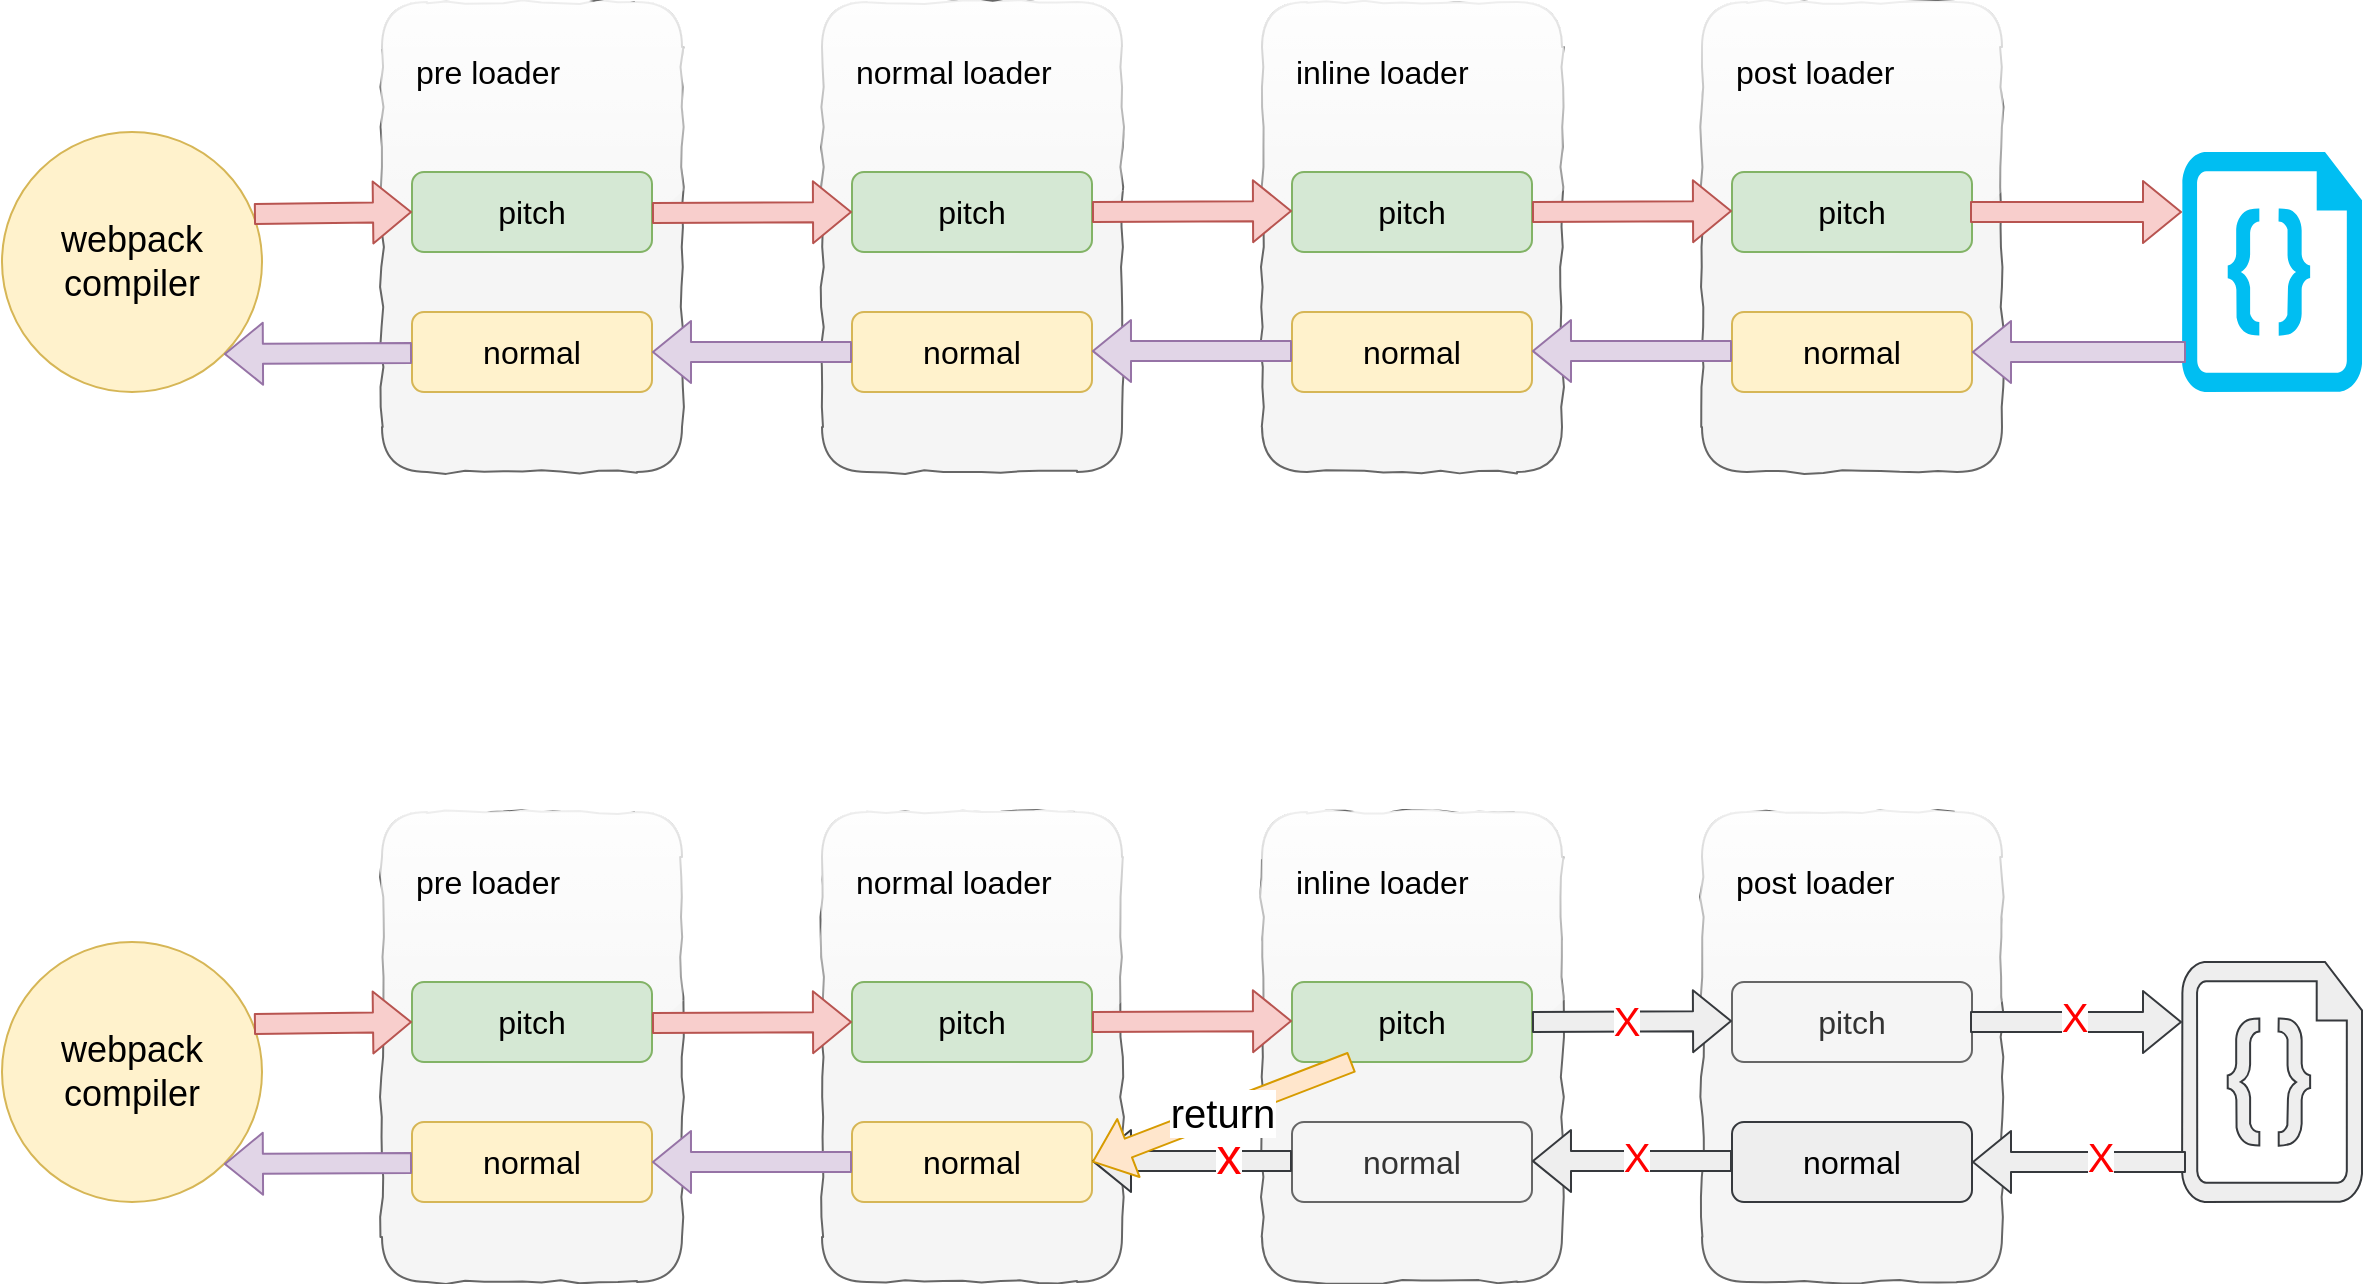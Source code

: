 <mxfile version="13.0.1" type="device" pages="3"><diagram id="fe79s4zyh0G_tIKhDXsV" name="Page-1"><mxGraphModel dx="946" dy="710" grid="1" gridSize="10" guides="1" tooltips="1" connect="1" arrows="1" fold="1" page="1" pageScale="1" pageWidth="827" pageHeight="1169" math="0" shadow="0"><root><mxCell id="0"/><mxCell id="1" parent="0"/><mxCell id="35Q-fjh_MTfy7xZmLfpV-1" value="&lt;font style=&quot;font-size: 18px&quot;&gt;webpack&lt;br&gt;compiler&lt;/font&gt;" style="ellipse;whiteSpace=wrap;html=1;aspect=fixed;fillColor=#fff2cc;strokeColor=#d6b656;" parent="1" vertex="1"><mxGeometry x="40" y="230" width="130" height="130" as="geometry"/></mxCell><mxCell id="35Q-fjh_MTfy7xZmLfpV-3" value="" style="rounded=1;whiteSpace=wrap;html=1;fillColor=#f5f5f5;strokeColor=#666666;fontColor=#333333;shadow=0;glass=1;comic=1;" parent="1" vertex="1"><mxGeometry x="230" y="165" width="150" height="235" as="geometry"/></mxCell><mxCell id="35Q-fjh_MTfy7xZmLfpV-4" value="&lt;font style=&quot;font-size: 16px&quot;&gt;normal&lt;/font&gt;" style="rounded=1;whiteSpace=wrap;html=1;fillColor=#fff2cc;strokeColor=#d6b656;" parent="1" vertex="1"><mxGeometry x="245" y="320" width="120" height="40" as="geometry"/></mxCell><mxCell id="35Q-fjh_MTfy7xZmLfpV-5" value="&lt;font style=&quot;font-size: 16px&quot;&gt;pre loader&lt;/font&gt;" style="text;html=1;strokeColor=none;fillColor=none;align=left;verticalAlign=middle;whiteSpace=wrap;rounded=0;" parent="1" vertex="1"><mxGeometry x="245" y="190" width="105" height="20" as="geometry"/></mxCell><mxCell id="35Q-fjh_MTfy7xZmLfpV-6" value="&lt;span style=&quot;font-size: 16px ; white-space: normal&quot;&gt;pitch&lt;/span&gt;" style="rounded=1;whiteSpace=wrap;html=1;fillColor=#d5e8d4;strokeColor=#82b366;" parent="1" vertex="1"><mxGeometry x="245" y="250" width="120" height="40" as="geometry"/></mxCell><mxCell id="35Q-fjh_MTfy7xZmLfpV-8" value="" style="rounded=1;whiteSpace=wrap;html=1;fillColor=#f5f5f5;strokeColor=#666666;fontColor=#333333;shadow=0;glass=1;comic=1;" parent="1" vertex="1"><mxGeometry x="450" y="165" width="150" height="235" as="geometry"/></mxCell><mxCell id="35Q-fjh_MTfy7xZmLfpV-9" value="&lt;span style=&quot;font-size: 16px ; white-space: normal&quot;&gt;normal&lt;/span&gt;" style="rounded=1;whiteSpace=wrap;html=1;fillColor=#fff2cc;strokeColor=#d6b656;" parent="1" vertex="1"><mxGeometry x="465" y="320" width="120" height="40" as="geometry"/></mxCell><mxCell id="35Q-fjh_MTfy7xZmLfpV-10" value="&lt;font style=&quot;font-size: 16px&quot;&gt;normal loader&lt;/font&gt;" style="text;html=1;strokeColor=none;fillColor=none;align=left;verticalAlign=middle;whiteSpace=wrap;rounded=0;" parent="1" vertex="1"><mxGeometry x="465" y="190" width="125" height="20" as="geometry"/></mxCell><mxCell id="35Q-fjh_MTfy7xZmLfpV-11" value="&lt;span style=&quot;font-size: 16px&quot;&gt;pitch&lt;/span&gt;" style="rounded=1;whiteSpace=wrap;html=1;fillColor=#d5e8d4;strokeColor=#82b366;" parent="1" vertex="1"><mxGeometry x="465" y="250" width="120" height="40" as="geometry"/></mxCell><mxCell id="35Q-fjh_MTfy7xZmLfpV-12" value="" style="verticalLabelPosition=bottom;html=1;verticalAlign=top;align=center;strokeColor=none;fillColor=#00BEF2;shape=mxgraph.azure.code_file;pointerEvents=1;" parent="1" vertex="1"><mxGeometry x="1130" y="240" width="90" height="120" as="geometry"/></mxCell><mxCell id="35Q-fjh_MTfy7xZmLfpV-13" value="" style="rounded=1;whiteSpace=wrap;html=1;fillColor=#f5f5f5;strokeColor=#666666;fontColor=#333333;shadow=0;glass=1;comic=1;" parent="1" vertex="1"><mxGeometry x="670" y="165" width="150" height="235" as="geometry"/></mxCell><mxCell id="35Q-fjh_MTfy7xZmLfpV-14" value="&lt;span style=&quot;font-size: 16px&quot;&gt;normal&lt;/span&gt;" style="rounded=1;whiteSpace=wrap;html=1;fillColor=#fff2cc;strokeColor=#d6b656;" parent="1" vertex="1"><mxGeometry x="685" y="320" width="120" height="40" as="geometry"/></mxCell><mxCell id="35Q-fjh_MTfy7xZmLfpV-15" value="&lt;font style=&quot;font-size: 16px&quot;&gt;inline loader&lt;/font&gt;" style="text;html=1;strokeColor=none;fillColor=none;align=left;verticalAlign=middle;whiteSpace=wrap;rounded=0;" parent="1" vertex="1"><mxGeometry x="685" y="190" width="125" height="20" as="geometry"/></mxCell><mxCell id="35Q-fjh_MTfy7xZmLfpV-16" value="&lt;span style=&quot;font-size: 16px&quot;&gt;pitch&lt;/span&gt;" style="rounded=1;whiteSpace=wrap;html=1;fillColor=#d5e8d4;strokeColor=#82b366;" parent="1" vertex="1"><mxGeometry x="685" y="250" width="120" height="40" as="geometry"/></mxCell><mxCell id="35Q-fjh_MTfy7xZmLfpV-18" value="" style="rounded=1;whiteSpace=wrap;html=1;fillColor=#f5f5f5;strokeColor=#666666;fontColor=#333333;shadow=0;glass=1;comic=1;" parent="1" vertex="1"><mxGeometry x="890" y="165" width="150" height="235" as="geometry"/></mxCell><mxCell id="35Q-fjh_MTfy7xZmLfpV-19" value="&lt;span style=&quot;font-size: 16px&quot;&gt;normal&lt;/span&gt;" style="rounded=1;whiteSpace=wrap;html=1;fillColor=#fff2cc;strokeColor=#d6b656;" parent="1" vertex="1"><mxGeometry x="905" y="320" width="120" height="40" as="geometry"/></mxCell><mxCell id="35Q-fjh_MTfy7xZmLfpV-20" value="&lt;font style=&quot;font-size: 16px&quot;&gt;post loader&lt;/font&gt;" style="text;html=1;strokeColor=none;fillColor=none;align=left;verticalAlign=middle;whiteSpace=wrap;rounded=0;" parent="1" vertex="1"><mxGeometry x="905" y="190" width="125" height="20" as="geometry"/></mxCell><mxCell id="35Q-fjh_MTfy7xZmLfpV-21" value="&lt;span style=&quot;font-size: 16px&quot;&gt;pitch&lt;/span&gt;" style="rounded=1;whiteSpace=wrap;html=1;fillColor=#d5e8d4;strokeColor=#82b366;" parent="1" vertex="1"><mxGeometry x="905" y="250" width="120" height="40" as="geometry"/></mxCell><mxCell id="35Q-fjh_MTfy7xZmLfpV-23" value="" style="shape=flexArrow;endArrow=classic;html=1;entryX=0;entryY=0.5;entryDx=0;entryDy=0;exitX=0.969;exitY=0.315;exitDx=0;exitDy=0;exitPerimeter=0;fillColor=#f8cecc;strokeColor=#b85450;" parent="1" source="35Q-fjh_MTfy7xZmLfpV-1" target="35Q-fjh_MTfy7xZmLfpV-6" edge="1"><mxGeometry width="50" height="50" relative="1" as="geometry"><mxPoint x="410" y="450" as="sourcePoint"/><mxPoint x="460" y="400" as="targetPoint"/></mxGeometry></mxCell><mxCell id="35Q-fjh_MTfy7xZmLfpV-25" value="" style="shape=flexArrow;endArrow=classic;html=1;entryX=0;entryY=0.5;entryDx=0;entryDy=0;exitX=0.969;exitY=0.315;exitDx=0;exitDy=0;exitPerimeter=0;fillColor=#f8cecc;strokeColor=#b85450;" parent="1" target="35Q-fjh_MTfy7xZmLfpV-11" edge="1"><mxGeometry width="50" height="50" relative="1" as="geometry"><mxPoint x="365" y="270.45" as="sourcePoint"/><mxPoint x="444.03" y="269.5" as="targetPoint"/></mxGeometry></mxCell><mxCell id="35Q-fjh_MTfy7xZmLfpV-26" value="" style="shape=flexArrow;endArrow=classic;html=1;entryX=0;entryY=0.5;entryDx=0;entryDy=0;exitX=0.969;exitY=0.315;exitDx=0;exitDy=0;exitPerimeter=0;fillColor=#f8cecc;strokeColor=#b85450;" parent="1" edge="1"><mxGeometry width="50" height="50" relative="1" as="geometry"><mxPoint x="585" y="269.95" as="sourcePoint"/><mxPoint x="685" y="269.5" as="targetPoint"/></mxGeometry></mxCell><mxCell id="35Q-fjh_MTfy7xZmLfpV-28" value="" style="shape=flexArrow;endArrow=classic;html=1;entryX=0;entryY=0.5;entryDx=0;entryDy=0;exitX=0.969;exitY=0.315;exitDx=0;exitDy=0;exitPerimeter=0;fillColor=#f8cecc;strokeColor=#b85450;" parent="1" edge="1"><mxGeometry width="50" height="50" relative="1" as="geometry"><mxPoint x="805" y="269.95" as="sourcePoint"/><mxPoint x="905" y="269.5" as="targetPoint"/></mxGeometry></mxCell><mxCell id="35Q-fjh_MTfy7xZmLfpV-29" value="" style="shape=flexArrow;endArrow=classic;html=1;exitX=0.969;exitY=0.315;exitDx=0;exitDy=0;exitPerimeter=0;fillColor=#f8cecc;strokeColor=#b85450;" parent="1" edge="1"><mxGeometry width="50" height="50" relative="1" as="geometry"><mxPoint x="1024" y="270" as="sourcePoint"/><mxPoint x="1130" y="270" as="targetPoint"/></mxGeometry></mxCell><mxCell id="35Q-fjh_MTfy7xZmLfpV-32" value="" style="shape=flexArrow;endArrow=classic;html=1;exitX=0.969;exitY=0.315;exitDx=0;exitDy=0;exitPerimeter=0;entryX=1;entryY=1;entryDx=0;entryDy=0;fillColor=#e1d5e7;strokeColor=#9673a6;" parent="1" target="35Q-fjh_MTfy7xZmLfpV-1" edge="1"><mxGeometry width="50" height="50" relative="1" as="geometry"><mxPoint x="245.0" y="340.45" as="sourcePoint"/><mxPoint x="150" y="350" as="targetPoint"/></mxGeometry></mxCell><mxCell id="35Q-fjh_MTfy7xZmLfpV-34" value="" style="shape=flexArrow;endArrow=classic;html=1;entryX=1;entryY=0.5;entryDx=0;entryDy=0;exitX=0.969;exitY=0.315;exitDx=0;exitDy=0;exitPerimeter=0;fillColor=#e1d5e7;strokeColor=#9673a6;" parent="1" target="35Q-fjh_MTfy7xZmLfpV-4" edge="1"><mxGeometry width="50" height="50" relative="1" as="geometry"><mxPoint x="465" y="339.95" as="sourcePoint"/><mxPoint x="565" y="339.5" as="targetPoint"/></mxGeometry></mxCell><mxCell id="35Q-fjh_MTfy7xZmLfpV-35" value="" style="shape=flexArrow;endArrow=classic;html=1;entryX=1;entryY=0.5;entryDx=0;entryDy=0;exitX=0.969;exitY=0.315;exitDx=0;exitDy=0;exitPerimeter=0;fillColor=#e1d5e7;strokeColor=#9673a6;" parent="1" edge="1"><mxGeometry width="50" height="50" relative="1" as="geometry"><mxPoint x="685" y="339.5" as="sourcePoint"/><mxPoint x="585" y="339.55" as="targetPoint"/></mxGeometry></mxCell><mxCell id="35Q-fjh_MTfy7xZmLfpV-36" value="" style="shape=flexArrow;endArrow=classic;html=1;entryX=1;entryY=0.5;entryDx=0;entryDy=0;exitX=0.969;exitY=0.315;exitDx=0;exitDy=0;exitPerimeter=0;fillColor=#e1d5e7;strokeColor=#9673a6;" parent="1" edge="1"><mxGeometry width="50" height="50" relative="1" as="geometry"><mxPoint x="905" y="339.5" as="sourcePoint"/><mxPoint x="805" y="339.55" as="targetPoint"/></mxGeometry></mxCell><mxCell id="35Q-fjh_MTfy7xZmLfpV-37" value="" style="shape=flexArrow;endArrow=classic;html=1;entryX=1;entryY=0.5;entryDx=0;entryDy=0;fillColor=#e1d5e7;strokeColor=#9673a6;" parent="1" edge="1"><mxGeometry width="50" height="50" relative="1" as="geometry"><mxPoint x="1132" y="340" as="sourcePoint"/><mxPoint x="1025" y="340" as="targetPoint"/></mxGeometry></mxCell><mxCell id="35Q-fjh_MTfy7xZmLfpV-40" value="&lt;font style=&quot;font-size: 18px&quot;&gt;webpack&lt;br&gt;compiler&lt;/font&gt;" style="ellipse;whiteSpace=wrap;html=1;aspect=fixed;fillColor=#fff2cc;strokeColor=#d6b656;" parent="1" vertex="1"><mxGeometry x="40" y="635" width="130" height="130" as="geometry"/></mxCell><mxCell id="35Q-fjh_MTfy7xZmLfpV-41" value="" style="rounded=1;whiteSpace=wrap;html=1;fillColor=#f5f5f5;strokeColor=#666666;fontColor=#333333;shadow=0;glass=1;comic=1;" parent="1" vertex="1"><mxGeometry x="230" y="570" width="150" height="235" as="geometry"/></mxCell><mxCell id="35Q-fjh_MTfy7xZmLfpV-42" value="&lt;font style=&quot;font-size: 16px&quot;&gt;normal&lt;/font&gt;" style="rounded=1;whiteSpace=wrap;html=1;fillColor=#fff2cc;strokeColor=#d6b656;" parent="1" vertex="1"><mxGeometry x="245" y="725" width="120" height="40" as="geometry"/></mxCell><mxCell id="35Q-fjh_MTfy7xZmLfpV-43" value="&lt;font style=&quot;font-size: 16px&quot;&gt;pre loader&lt;/font&gt;" style="text;html=1;strokeColor=none;fillColor=none;align=left;verticalAlign=middle;whiteSpace=wrap;rounded=0;" parent="1" vertex="1"><mxGeometry x="245" y="595" width="105" height="20" as="geometry"/></mxCell><mxCell id="35Q-fjh_MTfy7xZmLfpV-44" value="&lt;span style=&quot;font-size: 16px ; white-space: normal&quot;&gt;pitch&lt;/span&gt;" style="rounded=1;whiteSpace=wrap;html=1;fillColor=#d5e8d4;strokeColor=#82b366;" parent="1" vertex="1"><mxGeometry x="245" y="655" width="120" height="40" as="geometry"/></mxCell><mxCell id="35Q-fjh_MTfy7xZmLfpV-45" value="" style="rounded=1;whiteSpace=wrap;html=1;fillColor=#f5f5f5;strokeColor=#666666;fontColor=#333333;shadow=0;glass=1;comic=1;" parent="1" vertex="1"><mxGeometry x="450" y="570" width="150" height="235" as="geometry"/></mxCell><mxCell id="35Q-fjh_MTfy7xZmLfpV-46" value="&lt;span style=&quot;font-size: 16px ; white-space: normal&quot;&gt;normal&lt;/span&gt;" style="rounded=1;whiteSpace=wrap;html=1;fillColor=#fff2cc;strokeColor=#d6b656;" parent="1" vertex="1"><mxGeometry x="465" y="725" width="120" height="40" as="geometry"/></mxCell><mxCell id="35Q-fjh_MTfy7xZmLfpV-47" value="&lt;font style=&quot;font-size: 16px&quot;&gt;normal loader&lt;/font&gt;" style="text;html=1;strokeColor=none;fillColor=none;align=left;verticalAlign=middle;whiteSpace=wrap;rounded=0;" parent="1" vertex="1"><mxGeometry x="465" y="595" width="125" height="20" as="geometry"/></mxCell><mxCell id="35Q-fjh_MTfy7xZmLfpV-48" value="&lt;span style=&quot;font-size: 16px&quot;&gt;pitch&lt;/span&gt;" style="rounded=1;whiteSpace=wrap;html=1;fillColor=#d5e8d4;strokeColor=#82b366;" parent="1" vertex="1"><mxGeometry x="465" y="655" width="120" height="40" as="geometry"/></mxCell><mxCell id="35Q-fjh_MTfy7xZmLfpV-49" value="" style="verticalLabelPosition=bottom;html=1;verticalAlign=top;align=center;strokeColor=#36393d;fillColor=#eeeeee;shape=mxgraph.azure.code_file;pointerEvents=1;" parent="1" vertex="1"><mxGeometry x="1130" y="645" width="90" height="120" as="geometry"/></mxCell><mxCell id="35Q-fjh_MTfy7xZmLfpV-50" value="" style="rounded=1;whiteSpace=wrap;html=1;fillColor=#f5f5f5;strokeColor=#666666;fontColor=#333333;shadow=0;glass=1;comic=1;" parent="1" vertex="1"><mxGeometry x="670" y="570" width="150" height="235" as="geometry"/></mxCell><mxCell id="35Q-fjh_MTfy7xZmLfpV-51" value="&lt;span style=&quot;font-size: 16px&quot;&gt;normal&lt;/span&gt;" style="rounded=1;whiteSpace=wrap;html=1;fillColor=#f5f5f5;strokeColor=#666666;fontColor=#333333;" parent="1" vertex="1"><mxGeometry x="685" y="725" width="120" height="40" as="geometry"/></mxCell><mxCell id="35Q-fjh_MTfy7xZmLfpV-52" value="&lt;font style=&quot;font-size: 16px&quot;&gt;inline loader&lt;/font&gt;" style="text;html=1;strokeColor=none;fillColor=none;align=left;verticalAlign=middle;whiteSpace=wrap;rounded=0;" parent="1" vertex="1"><mxGeometry x="685" y="595" width="125" height="20" as="geometry"/></mxCell><mxCell id="35Q-fjh_MTfy7xZmLfpV-53" value="&lt;span style=&quot;font-size: 16px&quot;&gt;pitch&lt;/span&gt;" style="rounded=1;whiteSpace=wrap;html=1;fillColor=#d5e8d4;strokeColor=#82b366;" parent="1" vertex="1"><mxGeometry x="685" y="655" width="120" height="40" as="geometry"/></mxCell><mxCell id="35Q-fjh_MTfy7xZmLfpV-54" value="" style="rounded=1;whiteSpace=wrap;html=1;fillColor=#f5f5f5;strokeColor=#666666;fontColor=#333333;shadow=0;glass=1;comic=1;" parent="1" vertex="1"><mxGeometry x="890" y="570" width="150" height="235" as="geometry"/></mxCell><mxCell id="35Q-fjh_MTfy7xZmLfpV-55" value="&lt;span style=&quot;font-size: 16px&quot;&gt;normal&lt;/span&gt;" style="rounded=1;whiteSpace=wrap;html=1;fillColor=#eeeeee;strokeColor=#36393d;" parent="1" vertex="1"><mxGeometry x="905" y="725" width="120" height="40" as="geometry"/></mxCell><mxCell id="35Q-fjh_MTfy7xZmLfpV-56" value="&lt;font style=&quot;font-size: 16px&quot;&gt;post loader&lt;/font&gt;" style="text;html=1;strokeColor=none;fillColor=none;align=left;verticalAlign=middle;whiteSpace=wrap;rounded=0;" parent="1" vertex="1"><mxGeometry x="905" y="595" width="125" height="20" as="geometry"/></mxCell><mxCell id="35Q-fjh_MTfy7xZmLfpV-57" value="&lt;span style=&quot;font-size: 16px&quot;&gt;pitch&lt;/span&gt;" style="rounded=1;whiteSpace=wrap;html=1;fillColor=#f5f5f5;strokeColor=#666666;fontColor=#333333;" parent="1" vertex="1"><mxGeometry x="905" y="655" width="120" height="40" as="geometry"/></mxCell><mxCell id="35Q-fjh_MTfy7xZmLfpV-58" value="" style="shape=flexArrow;endArrow=classic;html=1;entryX=0;entryY=0.5;entryDx=0;entryDy=0;exitX=0.969;exitY=0.315;exitDx=0;exitDy=0;exitPerimeter=0;fillColor=#f8cecc;strokeColor=#b85450;" parent="1" source="35Q-fjh_MTfy7xZmLfpV-40" target="35Q-fjh_MTfy7xZmLfpV-44" edge="1"><mxGeometry width="50" height="50" relative="1" as="geometry"><mxPoint x="410" y="855" as="sourcePoint"/><mxPoint x="460" y="805" as="targetPoint"/></mxGeometry></mxCell><mxCell id="35Q-fjh_MTfy7xZmLfpV-59" value="" style="shape=flexArrow;endArrow=classic;html=1;entryX=0;entryY=0.5;entryDx=0;entryDy=0;exitX=0.969;exitY=0.315;exitDx=0;exitDy=0;exitPerimeter=0;fillColor=#f8cecc;strokeColor=#b85450;" parent="1" target="35Q-fjh_MTfy7xZmLfpV-48" edge="1"><mxGeometry width="50" height="50" relative="1" as="geometry"><mxPoint x="365.0" y="675.45" as="sourcePoint"/><mxPoint x="444.03" y="674.5" as="targetPoint"/></mxGeometry></mxCell><mxCell id="35Q-fjh_MTfy7xZmLfpV-60" value="" style="shape=flexArrow;endArrow=classic;html=1;entryX=0;entryY=0.5;entryDx=0;entryDy=0;exitX=0.969;exitY=0.315;exitDx=0;exitDy=0;exitPerimeter=0;fillColor=#f8cecc;strokeColor=#b85450;" parent="1" edge="1"><mxGeometry width="50" height="50" relative="1" as="geometry"><mxPoint x="585" y="674.95" as="sourcePoint"/><mxPoint x="685" y="674.5" as="targetPoint"/></mxGeometry></mxCell><mxCell id="35Q-fjh_MTfy7xZmLfpV-61" value="" style="shape=flexArrow;endArrow=classic;html=1;entryX=0;entryY=0.5;entryDx=0;entryDy=0;exitX=0.969;exitY=0.315;exitDx=0;exitDy=0;exitPerimeter=0;fillColor=#eeeeee;strokeColor=#36393d;" parent="1" edge="1"><mxGeometry width="50" height="50" relative="1" as="geometry"><mxPoint x="805" y="674.95" as="sourcePoint"/><mxPoint x="905" y="674.5" as="targetPoint"/></mxGeometry></mxCell><mxCell id="35Q-fjh_MTfy7xZmLfpV-77" value="&lt;font style=&quot;font-size: 20px&quot; color=&quot;#ff0000&quot;&gt;X&lt;/font&gt;" style="text;html=1;align=center;verticalAlign=middle;resizable=0;points=[];labelBackgroundColor=#ffffff;" parent="35Q-fjh_MTfy7xZmLfpV-61" vertex="1" connectable="0"><mxGeometry x="-0.073" y="1" relative="1" as="geometry"><mxPoint as="offset"/></mxGeometry></mxCell><mxCell id="35Q-fjh_MTfy7xZmLfpV-62" value="" style="shape=flexArrow;endArrow=classic;html=1;exitX=0.969;exitY=0.315;exitDx=0;exitDy=0;exitPerimeter=0;fillColor=#eeeeee;strokeColor=#36393d;" parent="1" edge="1"><mxGeometry width="50" height="50" relative="1" as="geometry"><mxPoint x="1024" y="675" as="sourcePoint"/><mxPoint x="1130" y="675" as="targetPoint"/></mxGeometry></mxCell><mxCell id="35Q-fjh_MTfy7xZmLfpV-80" value="&lt;font style=&quot;font-size: 20px&quot; color=&quot;#ff0000&quot;&gt;X&lt;/font&gt;" style="text;html=1;align=center;verticalAlign=middle;resizable=0;points=[];labelBackgroundColor=#ffffff;" parent="35Q-fjh_MTfy7xZmLfpV-62" vertex="1" connectable="0"><mxGeometry x="-0.044" y="3" relative="1" as="geometry"><mxPoint x="1" as="offset"/></mxGeometry></mxCell><mxCell id="35Q-fjh_MTfy7xZmLfpV-63" value="" style="shape=flexArrow;endArrow=classic;html=1;exitX=0.969;exitY=0.315;exitDx=0;exitDy=0;exitPerimeter=0;entryX=1;entryY=1;entryDx=0;entryDy=0;fillColor=#e1d5e7;strokeColor=#9673a6;" parent="1" target="35Q-fjh_MTfy7xZmLfpV-40" edge="1"><mxGeometry width="50" height="50" relative="1" as="geometry"><mxPoint x="245.0" y="745.45" as="sourcePoint"/><mxPoint x="150" y="755" as="targetPoint"/></mxGeometry></mxCell><mxCell id="35Q-fjh_MTfy7xZmLfpV-64" value="" style="shape=flexArrow;endArrow=classic;html=1;entryX=1;entryY=0.5;entryDx=0;entryDy=0;exitX=0.969;exitY=0.315;exitDx=0;exitDy=0;exitPerimeter=0;fillColor=#e1d5e7;strokeColor=#9673a6;" parent="1" target="35Q-fjh_MTfy7xZmLfpV-42" edge="1"><mxGeometry width="50" height="50" relative="1" as="geometry"><mxPoint x="465.0" y="744.95" as="sourcePoint"/><mxPoint x="565" y="744.5" as="targetPoint"/></mxGeometry></mxCell><mxCell id="35Q-fjh_MTfy7xZmLfpV-65" value="" style="shape=flexArrow;endArrow=classic;html=1;entryX=1;entryY=0.5;entryDx=0;entryDy=0;exitX=0.969;exitY=0.315;exitDx=0;exitDy=0;exitPerimeter=0;fillColor=#eeeeee;strokeColor=#36393d;" parent="1" edge="1"><mxGeometry width="50" height="50" relative="1" as="geometry"><mxPoint x="685" y="744.5" as="sourcePoint"/><mxPoint x="585" y="744.55" as="targetPoint"/></mxGeometry></mxCell><mxCell id="35Q-fjh_MTfy7xZmLfpV-76" value="&lt;font style=&quot;font-size: 25px&quot; color=&quot;#ff0000&quot;&gt;x&lt;/font&gt;" style="text;html=1;align=center;verticalAlign=middle;resizable=0;points=[];labelBackgroundColor=#ffffff;" parent="35Q-fjh_MTfy7xZmLfpV-65" vertex="1" connectable="0"><mxGeometry x="-0.36" y="-4" relative="1" as="geometry"><mxPoint as="offset"/></mxGeometry></mxCell><mxCell id="35Q-fjh_MTfy7xZmLfpV-66" value="" style="shape=flexArrow;endArrow=classic;html=1;entryX=1;entryY=0.5;entryDx=0;entryDy=0;exitX=0.969;exitY=0.315;exitDx=0;exitDy=0;exitPerimeter=0;fillColor=#eeeeee;strokeColor=#36393d;" parent="1" edge="1"><mxGeometry width="50" height="50" relative="1" as="geometry"><mxPoint x="905" y="744.5" as="sourcePoint"/><mxPoint x="805" y="744.55" as="targetPoint"/></mxGeometry></mxCell><mxCell id="35Q-fjh_MTfy7xZmLfpV-78" value="&lt;span style=&quot;color: rgba(0 , 0 , 0 , 0) ; font-family: monospace ; font-size: 0px ; background-color: rgb(248 , 249 , 250)&quot;&gt;%3CmxGraphModel%3E%3Croot%3E%3CmxCell%20id%3D%220%22%2F%3E%3CmxCell%20id%3D%221%22%20parent%3D%220%22%2F%3E%3CmxCell%20id%3D%222%22%20value%3D%22%26lt%3Bfont%20style%3D%26quot%3Bfont-size%3A%2020px%26quot%3B%20color%3D%26quot%3B%23ff0000%26quot%3B%26gt%3BX%26lt%3B%2Ffont%26gt%3B%22%20style%3D%22text%3Bhtml%3D1%3Balign%3Dcenter%3BverticalAlign%3Dmiddle%3Bresizable%3D0%3Bpoints%3D%5B%5D%3BlabelBackgroundColor%3D%23ffffff%3B%22%20vertex%3D%221%22%20connectable%3D%220%22%20parent%3D%221%22%3E%3CmxGeometry%20x%3D%22851.662%22%20y%3D%22673.74%22%20as%3D%22geometry%22%3E%3CmxPoint%20as%3D%22offset%22%2F%3E%3C%2FmxGeometry%3E%3C%2FmxCell%3E%3C%2Froot%3E%3C%2FmxGraphModel%3E&lt;/span&gt;" style="text;html=1;align=center;verticalAlign=middle;resizable=0;points=[];labelBackgroundColor=#ffffff;" parent="35Q-fjh_MTfy7xZmLfpV-66" vertex="1" connectable="0"><mxGeometry x="-0.093" y="1" relative="1" as="geometry"><mxPoint as="offset"/></mxGeometry></mxCell><mxCell id="35Q-fjh_MTfy7xZmLfpV-79" value="&lt;font style=&quot;font-size: 20px&quot; color=&quot;#ff0000&quot;&gt;X&lt;/font&gt;" style="text;html=1;align=center;verticalAlign=middle;resizable=0;points=[];labelBackgroundColor=#ffffff;" parent="35Q-fjh_MTfy7xZmLfpV-66" vertex="1" connectable="0"><mxGeometry x="-0.027" y="-3" relative="1" as="geometry"><mxPoint as="offset"/></mxGeometry></mxCell><mxCell id="35Q-fjh_MTfy7xZmLfpV-67" value="" style="shape=flexArrow;endArrow=classic;html=1;entryX=1;entryY=0.5;entryDx=0;entryDy=0;fillColor=#eeeeee;strokeColor=#36393d;" parent="1" edge="1"><mxGeometry width="50" height="50" relative="1" as="geometry"><mxPoint x="1132" y="745" as="sourcePoint"/><mxPoint x="1025" y="745" as="targetPoint"/></mxGeometry></mxCell><mxCell id="35Q-fjh_MTfy7xZmLfpV-81" value="&lt;font style=&quot;font-size: 20px&quot; color=&quot;#ff0000&quot;&gt;X&lt;/font&gt;" style="text;html=1;align=center;verticalAlign=middle;resizable=0;points=[];labelBackgroundColor=#ffffff;" parent="35Q-fjh_MTfy7xZmLfpV-67" vertex="1" connectable="0"><mxGeometry x="-0.209" y="-3" relative="1" as="geometry"><mxPoint x="-1" as="offset"/></mxGeometry></mxCell><mxCell id="35Q-fjh_MTfy7xZmLfpV-69" value="&lt;font style=&quot;font-size: 20px&quot;&gt;return&lt;/font&gt;" style="shape=flexArrow;endArrow=classic;html=1;exitX=0.25;exitY=1;exitDx=0;exitDy=0;entryX=1;entryY=0.5;entryDx=0;entryDy=0;fillColor=#ffe6cc;strokeColor=#d79b00;" parent="1" source="35Q-fjh_MTfy7xZmLfpV-53" target="35Q-fjh_MTfy7xZmLfpV-46" edge="1"><mxGeometry width="50" height="50" relative="1" as="geometry"><mxPoint x="600" y="540" as="sourcePoint"/><mxPoint x="650" y="490" as="targetPoint"/></mxGeometry></mxCell></root></mxGraphModel></diagram><diagram id="tvLmIsjtrX1U5wnNCKAA" name="Page-2"><mxGraphModel dx="946" dy="710" grid="1" gridSize="10" guides="1" tooltips="1" connect="1" arrows="1" fold="1" page="1" pageScale="1" pageWidth="827" pageHeight="1169" math="0" shadow="0"><root><mxCell id="hgoQKZBuxkMXMZ-KO752-0"/><mxCell id="hgoQKZBuxkMXMZ-KO752-1" parent="hgoQKZBuxkMXMZ-KO752-0"/><mxCell id="9eU20n5UB9192QEN84bv-0" value="&lt;font style=&quot;font-size: 18px&quot;&gt;webpack&lt;br&gt;compiler&lt;/font&gt;" style="ellipse;whiteSpace=wrap;html=1;aspect=fixed;fillColor=#fff2cc;strokeColor=#d6b656;" parent="hgoQKZBuxkMXMZ-KO752-1" vertex="1"><mxGeometry x="40" y="635" width="130" height="130" as="geometry"/></mxCell><mxCell id="9eU20n5UB9192QEN84bv-1" value="" style="rounded=1;whiteSpace=wrap;html=1;fillColor=#f5f5f5;strokeColor=#666666;fontColor=#333333;shadow=0;glass=1;comic=1;" parent="hgoQKZBuxkMXMZ-KO752-1" vertex="1"><mxGeometry x="230" y="570" width="150" height="235" as="geometry"/></mxCell><mxCell id="9eU20n5UB9192QEN84bv-2" value="&lt;font style=&quot;font-size: 16px&quot;&gt;normal&lt;/font&gt;" style="rounded=1;whiteSpace=wrap;html=1;fillColor=#fff2cc;strokeColor=#d6b656;" parent="hgoQKZBuxkMXMZ-KO752-1" vertex="1"><mxGeometry x="245" y="725" width="120" height="40" as="geometry"/></mxCell><mxCell id="9eU20n5UB9192QEN84bv-3" value="&lt;font style=&quot;font-size: 16px&quot;&gt;pre loader&lt;/font&gt;" style="text;html=1;strokeColor=none;fillColor=none;align=left;verticalAlign=middle;whiteSpace=wrap;rounded=0;" parent="hgoQKZBuxkMXMZ-KO752-1" vertex="1"><mxGeometry x="245" y="595" width="105" height="20" as="geometry"/></mxCell><mxCell id="9eU20n5UB9192QEN84bv-4" value="&lt;span style=&quot;font-size: 16px ; white-space: normal&quot;&gt;pitch&lt;/span&gt;" style="rounded=1;whiteSpace=wrap;html=1;fillColor=#d5e8d4;strokeColor=#82b366;" parent="hgoQKZBuxkMXMZ-KO752-1" vertex="1"><mxGeometry x="245" y="655" width="120" height="40" as="geometry"/></mxCell><mxCell id="9eU20n5UB9192QEN84bv-5" value="" style="rounded=1;whiteSpace=wrap;html=1;fillColor=#f5f5f5;strokeColor=#666666;fontColor=#333333;shadow=0;glass=1;comic=1;" parent="hgoQKZBuxkMXMZ-KO752-1" vertex="1"><mxGeometry x="450" y="570" width="150" height="235" as="geometry"/></mxCell><mxCell id="9eU20n5UB9192QEN84bv-6" value="&lt;span style=&quot;font-size: 16px ; white-space: normal&quot;&gt;normal&lt;/span&gt;" style="rounded=1;whiteSpace=wrap;html=1;fillColor=#fff2cc;strokeColor=#d6b656;" parent="hgoQKZBuxkMXMZ-KO752-1" vertex="1"><mxGeometry x="465" y="725" width="120" height="40" as="geometry"/></mxCell><mxCell id="9eU20n5UB9192QEN84bv-7" value="&lt;font style=&quot;font-size: 16px&quot;&gt;normal loader&lt;/font&gt;" style="text;html=1;strokeColor=none;fillColor=none;align=left;verticalAlign=middle;whiteSpace=wrap;rounded=0;" parent="hgoQKZBuxkMXMZ-KO752-1" vertex="1"><mxGeometry x="465" y="595" width="125" height="20" as="geometry"/></mxCell><mxCell id="9eU20n5UB9192QEN84bv-8" value="&lt;span style=&quot;font-size: 16px&quot;&gt;pitch&lt;/span&gt;" style="rounded=1;whiteSpace=wrap;html=1;fillColor=#d5e8d4;strokeColor=#82b366;" parent="hgoQKZBuxkMXMZ-KO752-1" vertex="1"><mxGeometry x="465" y="655" width="120" height="40" as="geometry"/></mxCell><mxCell id="9eU20n5UB9192QEN84bv-9" value="" style="verticalLabelPosition=bottom;html=1;verticalAlign=top;align=center;strokeColor=#36393d;fillColor=#eeeeee;shape=mxgraph.azure.code_file;pointerEvents=1;" parent="hgoQKZBuxkMXMZ-KO752-1" vertex="1"><mxGeometry x="1130" y="645" width="90" height="120" as="geometry"/></mxCell><mxCell id="9eU20n5UB9192QEN84bv-10" value="" style="rounded=1;whiteSpace=wrap;html=1;fillColor=#f5f5f5;strokeColor=#666666;fontColor=#333333;shadow=0;glass=1;comic=1;" parent="hgoQKZBuxkMXMZ-KO752-1" vertex="1"><mxGeometry x="670" y="570" width="150" height="235" as="geometry"/></mxCell><mxCell id="9eU20n5UB9192QEN84bv-11" value="&lt;span style=&quot;font-size: 16px&quot;&gt;normal&lt;/span&gt;" style="rounded=1;whiteSpace=wrap;html=1;fillColor=#f5f5f5;strokeColor=#666666;fontColor=#333333;" parent="hgoQKZBuxkMXMZ-KO752-1" vertex="1"><mxGeometry x="685" y="725" width="120" height="40" as="geometry"/></mxCell><mxCell id="9eU20n5UB9192QEN84bv-12" value="&lt;font style=&quot;font-size: 16px&quot;&gt;inline loader&lt;/font&gt;" style="text;html=1;strokeColor=none;fillColor=none;align=left;verticalAlign=middle;whiteSpace=wrap;rounded=0;" parent="hgoQKZBuxkMXMZ-KO752-1" vertex="1"><mxGeometry x="685" y="595" width="125" height="20" as="geometry"/></mxCell><mxCell id="9eU20n5UB9192QEN84bv-13" value="&lt;span style=&quot;font-size: 16px&quot;&gt;pitch&lt;/span&gt;" style="rounded=1;whiteSpace=wrap;html=1;fillColor=#d5e8d4;strokeColor=#82b366;" parent="hgoQKZBuxkMXMZ-KO752-1" vertex="1"><mxGeometry x="685" y="655" width="120" height="40" as="geometry"/></mxCell><mxCell id="9eU20n5UB9192QEN84bv-14" value="" style="rounded=1;whiteSpace=wrap;html=1;fillColor=#f5f5f5;strokeColor=#666666;fontColor=#333333;shadow=0;glass=1;comic=1;" parent="hgoQKZBuxkMXMZ-KO752-1" vertex="1"><mxGeometry x="890" y="570" width="150" height="235" as="geometry"/></mxCell><mxCell id="9eU20n5UB9192QEN84bv-15" value="&lt;span style=&quot;font-size: 16px&quot;&gt;normal&lt;/span&gt;" style="rounded=1;whiteSpace=wrap;html=1;fillColor=#eeeeee;strokeColor=#36393d;" parent="hgoQKZBuxkMXMZ-KO752-1" vertex="1"><mxGeometry x="905" y="725" width="120" height="40" as="geometry"/></mxCell><mxCell id="9eU20n5UB9192QEN84bv-16" value="&lt;font style=&quot;font-size: 16px&quot;&gt;post loader&lt;/font&gt;" style="text;html=1;strokeColor=none;fillColor=none;align=left;verticalAlign=middle;whiteSpace=wrap;rounded=0;" parent="hgoQKZBuxkMXMZ-KO752-1" vertex="1"><mxGeometry x="905" y="595" width="125" height="20" as="geometry"/></mxCell><mxCell id="9eU20n5UB9192QEN84bv-17" value="&lt;span style=&quot;font-size: 16px&quot;&gt;pitch&lt;/span&gt;" style="rounded=1;whiteSpace=wrap;html=1;fillColor=#f5f5f5;strokeColor=#666666;fontColor=#333333;" parent="hgoQKZBuxkMXMZ-KO752-1" vertex="1"><mxGeometry x="905" y="655" width="120" height="40" as="geometry"/></mxCell><mxCell id="9eU20n5UB9192QEN84bv-18" value="" style="shape=flexArrow;endArrow=classic;html=1;entryX=0;entryY=0.5;entryDx=0;entryDy=0;exitX=0.969;exitY=0.315;exitDx=0;exitDy=0;exitPerimeter=0;fillColor=#f8cecc;strokeColor=#b85450;" parent="hgoQKZBuxkMXMZ-KO752-1" source="9eU20n5UB9192QEN84bv-0" target="9eU20n5UB9192QEN84bv-4" edge="1"><mxGeometry width="50" height="50" relative="1" as="geometry"><mxPoint x="410" y="855" as="sourcePoint"/><mxPoint x="460" y="805" as="targetPoint"/></mxGeometry></mxCell><mxCell id="9eU20n5UB9192QEN84bv-19" value="" style="shape=flexArrow;endArrow=classic;html=1;entryX=0;entryY=0.5;entryDx=0;entryDy=0;exitX=0.969;exitY=0.315;exitDx=0;exitDy=0;exitPerimeter=0;fillColor=#f8cecc;strokeColor=#b85450;" parent="hgoQKZBuxkMXMZ-KO752-1" target="9eU20n5UB9192QEN84bv-8" edge="1"><mxGeometry width="50" height="50" relative="1" as="geometry"><mxPoint x="365.0" y="675.45" as="sourcePoint"/><mxPoint x="444.03" y="674.5" as="targetPoint"/></mxGeometry></mxCell><mxCell id="9eU20n5UB9192QEN84bv-20" value="" style="shape=flexArrow;endArrow=classic;html=1;entryX=0;entryY=0.5;entryDx=0;entryDy=0;exitX=0.969;exitY=0.315;exitDx=0;exitDy=0;exitPerimeter=0;fillColor=#f8cecc;strokeColor=#b85450;" parent="hgoQKZBuxkMXMZ-KO752-1" edge="1"><mxGeometry width="50" height="50" relative="1" as="geometry"><mxPoint x="585" y="674.95" as="sourcePoint"/><mxPoint x="685" y="674.5" as="targetPoint"/></mxGeometry></mxCell><mxCell id="9eU20n5UB9192QEN84bv-21" value="" style="shape=flexArrow;endArrow=classic;html=1;entryX=0;entryY=0.5;entryDx=0;entryDy=0;exitX=0.969;exitY=0.315;exitDx=0;exitDy=0;exitPerimeter=0;fillColor=#eeeeee;strokeColor=#36393d;" parent="hgoQKZBuxkMXMZ-KO752-1" edge="1"><mxGeometry width="50" height="50" relative="1" as="geometry"><mxPoint x="805" y="674.95" as="sourcePoint"/><mxPoint x="905" y="674.5" as="targetPoint"/></mxGeometry></mxCell><mxCell id="9eU20n5UB9192QEN84bv-22" value="&lt;font style=&quot;font-size: 20px&quot; color=&quot;#ff0000&quot;&gt;X&lt;/font&gt;" style="text;html=1;align=center;verticalAlign=middle;resizable=0;points=[];labelBackgroundColor=#ffffff;" parent="9eU20n5UB9192QEN84bv-21" vertex="1" connectable="0"><mxGeometry x="-0.073" y="1" relative="1" as="geometry"><mxPoint as="offset"/></mxGeometry></mxCell><mxCell id="9eU20n5UB9192QEN84bv-23" value="" style="shape=flexArrow;endArrow=classic;html=1;exitX=0.969;exitY=0.315;exitDx=0;exitDy=0;exitPerimeter=0;fillColor=#eeeeee;strokeColor=#36393d;" parent="hgoQKZBuxkMXMZ-KO752-1" edge="1"><mxGeometry width="50" height="50" relative="1" as="geometry"><mxPoint x="1024" y="675" as="sourcePoint"/><mxPoint x="1130" y="675" as="targetPoint"/></mxGeometry></mxCell><mxCell id="9eU20n5UB9192QEN84bv-24" value="&lt;font style=&quot;font-size: 20px&quot; color=&quot;#ff0000&quot;&gt;X&lt;/font&gt;" style="text;html=1;align=center;verticalAlign=middle;resizable=0;points=[];labelBackgroundColor=#ffffff;" parent="9eU20n5UB9192QEN84bv-23" vertex="1" connectable="0"><mxGeometry x="-0.044" y="3" relative="1" as="geometry"><mxPoint x="1" as="offset"/></mxGeometry></mxCell><mxCell id="9eU20n5UB9192QEN84bv-25" value="" style="shape=flexArrow;endArrow=classic;html=1;exitX=0.969;exitY=0.315;exitDx=0;exitDy=0;exitPerimeter=0;entryX=1;entryY=1;entryDx=0;entryDy=0;fillColor=#e1d5e7;strokeColor=#9673a6;" parent="hgoQKZBuxkMXMZ-KO752-1" target="9eU20n5UB9192QEN84bv-0" edge="1"><mxGeometry width="50" height="50" relative="1" as="geometry"><mxPoint x="245.0" y="745.45" as="sourcePoint"/><mxPoint x="150" y="755" as="targetPoint"/></mxGeometry></mxCell><mxCell id="9eU20n5UB9192QEN84bv-26" value="" style="shape=flexArrow;endArrow=classic;html=1;entryX=1;entryY=0.5;entryDx=0;entryDy=0;exitX=0.969;exitY=0.315;exitDx=0;exitDy=0;exitPerimeter=0;fillColor=#e1d5e7;strokeColor=#9673a6;" parent="hgoQKZBuxkMXMZ-KO752-1" target="9eU20n5UB9192QEN84bv-2" edge="1"><mxGeometry width="50" height="50" relative="1" as="geometry"><mxPoint x="465.0" y="744.95" as="sourcePoint"/><mxPoint x="565" y="744.5" as="targetPoint"/></mxGeometry></mxCell><mxCell id="9eU20n5UB9192QEN84bv-27" value="" style="shape=flexArrow;endArrow=classic;html=1;entryX=1;entryY=0.5;entryDx=0;entryDy=0;exitX=0.969;exitY=0.315;exitDx=0;exitDy=0;exitPerimeter=0;fillColor=#eeeeee;strokeColor=#36393d;" parent="hgoQKZBuxkMXMZ-KO752-1" edge="1"><mxGeometry width="50" height="50" relative="1" as="geometry"><mxPoint x="685" y="744.5" as="sourcePoint"/><mxPoint x="585" y="744.55" as="targetPoint"/></mxGeometry></mxCell><mxCell id="9eU20n5UB9192QEN84bv-28" value="&lt;font style=&quot;font-size: 25px&quot; color=&quot;#ff0000&quot;&gt;x&lt;/font&gt;" style="text;html=1;align=center;verticalAlign=middle;resizable=0;points=[];labelBackgroundColor=#ffffff;" parent="9eU20n5UB9192QEN84bv-27" vertex="1" connectable="0"><mxGeometry x="-0.36" y="-4" relative="1" as="geometry"><mxPoint as="offset"/></mxGeometry></mxCell><mxCell id="9eU20n5UB9192QEN84bv-29" value="" style="shape=flexArrow;endArrow=classic;html=1;entryX=1;entryY=0.5;entryDx=0;entryDy=0;exitX=0.969;exitY=0.315;exitDx=0;exitDy=0;exitPerimeter=0;fillColor=#eeeeee;strokeColor=#36393d;" parent="hgoQKZBuxkMXMZ-KO752-1" edge="1"><mxGeometry width="50" height="50" relative="1" as="geometry"><mxPoint x="905" y="744.5" as="sourcePoint"/><mxPoint x="805" y="744.55" as="targetPoint"/></mxGeometry></mxCell><mxCell id="9eU20n5UB9192QEN84bv-30" value="&lt;span style=&quot;color: rgba(0 , 0 , 0 , 0) ; font-family: monospace ; font-size: 0px ; background-color: rgb(248 , 249 , 250)&quot;&gt;%3CmxGraphModel%3E%3Croot%3E%3CmxCell%20id%3D%220%22%2F%3E%3CmxCell%20id%3D%221%22%20parent%3D%220%22%2F%3E%3CmxCell%20id%3D%222%22%20value%3D%22%26lt%3Bfont%20style%3D%26quot%3Bfont-size%3A%2020px%26quot%3B%20color%3D%26quot%3B%23ff0000%26quot%3B%26gt%3BX%26lt%3B%2Ffont%26gt%3B%22%20style%3D%22text%3Bhtml%3D1%3Balign%3Dcenter%3BverticalAlign%3Dmiddle%3Bresizable%3D0%3Bpoints%3D%5B%5D%3BlabelBackgroundColor%3D%23ffffff%3B%22%20vertex%3D%221%22%20connectable%3D%220%22%20parent%3D%221%22%3E%3CmxGeometry%20x%3D%22851.662%22%20y%3D%22673.74%22%20as%3D%22geometry%22%3E%3CmxPoint%20as%3D%22offset%22%2F%3E%3C%2FmxGeometry%3E%3C%2FmxCell%3E%3C%2Froot%3E%3C%2FmxGraphModel%3E&lt;/span&gt;" style="text;html=1;align=center;verticalAlign=middle;resizable=0;points=[];labelBackgroundColor=#ffffff;" parent="9eU20n5UB9192QEN84bv-29" vertex="1" connectable="0"><mxGeometry x="-0.093" y="1" relative="1" as="geometry"><mxPoint as="offset"/></mxGeometry></mxCell><mxCell id="9eU20n5UB9192QEN84bv-31" value="&lt;font style=&quot;font-size: 20px&quot; color=&quot;#ff0000&quot;&gt;X&lt;/font&gt;" style="text;html=1;align=center;verticalAlign=middle;resizable=0;points=[];labelBackgroundColor=#ffffff;" parent="9eU20n5UB9192QEN84bv-29" vertex="1" connectable="0"><mxGeometry x="-0.027" y="-3" relative="1" as="geometry"><mxPoint as="offset"/></mxGeometry></mxCell><mxCell id="9eU20n5UB9192QEN84bv-32" value="" style="shape=flexArrow;endArrow=classic;html=1;entryX=1;entryY=0.5;entryDx=0;entryDy=0;fillColor=#eeeeee;strokeColor=#36393d;" parent="hgoQKZBuxkMXMZ-KO752-1" edge="1"><mxGeometry width="50" height="50" relative="1" as="geometry"><mxPoint x="1132" y="745" as="sourcePoint"/><mxPoint x="1025" y="745" as="targetPoint"/></mxGeometry></mxCell><mxCell id="9eU20n5UB9192QEN84bv-33" value="&lt;font style=&quot;font-size: 20px&quot; color=&quot;#ff0000&quot;&gt;X&lt;/font&gt;" style="text;html=1;align=center;verticalAlign=middle;resizable=0;points=[];labelBackgroundColor=#ffffff;" parent="9eU20n5UB9192QEN84bv-32" vertex="1" connectable="0"><mxGeometry x="-0.209" y="-3" relative="1" as="geometry"><mxPoint x="-1" as="offset"/></mxGeometry></mxCell><mxCell id="9eU20n5UB9192QEN84bv-34" value="&lt;font style=&quot;font-size: 20px&quot;&gt;return&lt;/font&gt;" style="shape=flexArrow;endArrow=classic;html=1;exitX=0;exitY=0.75;exitDx=0;exitDy=0;entryX=1;entryY=0.5;entryDx=0;entryDy=0;fillColor=#ffe6cc;strokeColor=#d79b00;" parent="hgoQKZBuxkMXMZ-KO752-1" source="9eU20n5UB9192QEN84bv-13" target="9eU20n5UB9192QEN84bv-6" edge="1"><mxGeometry width="50" height="50" relative="1" as="geometry"><mxPoint x="600" y="540" as="sourcePoint"/><mxPoint x="650" y="490" as="targetPoint"/></mxGeometry></mxCell></root></mxGraphModel></diagram><diagram id="-HjdwTDKZYuVm7kyc9Ql" name="Page-3"><mxGraphModel dx="946" dy="661" grid="1" gridSize="10" guides="1" tooltips="1" connect="1" arrows="1" fold="1" page="1" pageScale="1" pageWidth="827" pageHeight="1169" math="0" shadow="0"><root><mxCell id="e8Oi8uCMcRJBmVBqMxsv-0"/><mxCell id="e8Oi8uCMcRJBmVBqMxsv-1" parent="e8Oi8uCMcRJBmVBqMxsv-0"/><mxCell id="e8Oi8uCMcRJBmVBqMxsv-8" value="&lt;pre style=&quot;box-sizing: border-box ; font-family: &amp;#34;roboto mono&amp;#34; , &amp;#34;monaco&amp;#34; , &amp;#34;courier&amp;#34; , monospace ; font-size: 16px ; line-height: 1.5rem ; margin-top: 1.2em ; margin-bottom: 1.2em ; overflow: auto ; padding: 0px 1.4rem ; position: relative ; overflow-wrap: normal&quot;&gt;&lt;code class=&quot;lang-javascript&quot; style=&quot;box-sizing: border-box ; font-family: &amp;#34;roboto mono&amp;#34; , &amp;#34;monaco&amp;#34; , &amp;#34;courier&amp;#34; , monospace ; border-radius: 2px ; margin: 0px 2px ; padding: 2.2em 5px ; display: block ; line-height: inherit ; max-width: inherit ; overflow: inherit&quot;&gt;&lt;br&gt;&lt;/code&gt;&lt;/pre&gt;" style="rounded=1;whiteSpace=wrap;html=1;align=left;glass=0;comic=1;fillColor=#d5e8d4;strokeColor=#82b366;verticalAlign=middle;" vertex="1" parent="e8Oi8uCMcRJBmVBqMxsv-1"><mxGeometry x="600" y="80" width="340" height="590" as="geometry"/></mxCell><mxCell id="e8Oi8uCMcRJBmVBqMxsv-10" value="&lt;h1&gt;&lt;pre style=&quot;box-sizing: border-box ; font-family: &amp;#34;roboto mono&amp;#34; , &amp;#34;monaco&amp;#34; , &amp;#34;courier&amp;#34; , monospace ; font-size: 15px ; line-height: 1.5rem ; margin-top: 1.2em ; margin-bottom: 1.2em ; overflow: auto ; padding: 0px 1.4rem ; position: relative ; overflow-wrap: normal ; font-weight: 400&quot;&gt;&lt;code class=&quot;lang-javascript&quot; style=&quot;box-sizing: border-box ; font-family: &amp;#34;roboto mono&amp;#34; , &amp;#34;monaco&amp;#34; , &amp;#34;courier&amp;#34; , monospace ; font-size: 0.8rem ; border-radius: 2px ; margin: 0px 2px ; padding: 2.2em 5px ; display: block ; line-height: inherit ; max-width: inherit ; overflow: inherit&quot;&gt;&lt;span class=&quot;token comment&quot; style=&quot;box-sizing: border-box ; min-height: 1.5rem ; position: relative ; left: auto&quot;&gt;// webpack.config.js&lt;/span&gt;&lt;br&gt;module&lt;span class=&quot;token punctuation&quot; style=&quot;box-sizing: border-box ; min-height: 1.5rem ; position: relative ; left: auto&quot;&gt;.&lt;/span&gt;exports &lt;span class=&quot;token operator&quot; style=&quot;box-sizing: border-box ; min-height: 1.5rem ; position: relative ; left: auto&quot;&gt;=&lt;/span&gt; &lt;span class=&quot;token punctuation&quot; style=&quot;box-sizing: border-box ; min-height: 1.5rem ; position: relative ; left: auto&quot;&gt;{&lt;/span&gt;&lt;br&gt;  module&lt;span class=&quot;token operator&quot; style=&quot;box-sizing: border-box ; min-height: 1.5rem ; position: relative ; left: auto&quot;&gt;:&lt;/span&gt; &lt;span class=&quot;token punctuation&quot; style=&quot;box-sizing: border-box ; min-height: 1.5rem ; position: relative ; left: auto&quot;&gt;{&lt;/span&gt;&lt;br&gt;    rules&lt;span class=&quot;token operator&quot; style=&quot;box-sizing: border-box ; min-height: 1.5rem ; position: relative ; left: auto&quot;&gt;:&lt;/span&gt; &lt;span class=&quot;token punctuation&quot; style=&quot;box-sizing: border-box ; min-height: 1.5rem ; position: relative ; left: auto&quot;&gt;[&lt;/span&gt;&lt;br&gt;      &lt;span class=&quot;token punctuation&quot; style=&quot;box-sizing: border-box ; min-height: 1.5rem ; position: relative ; left: auto&quot;&gt;{&lt;/span&gt;&lt;br&gt;        test&lt;span class=&quot;token operator&quot; style=&quot;box-sizing: border-box ; min-height: 1.5rem ; position: relative ; left: auto&quot;&gt;:&lt;/span&gt; &lt;span class=&quot;token regex&quot; style=&quot;box-sizing: border-box ; min-height: 1.5rem ; position: relative ; left: auto&quot;&gt;/\.css$/&lt;/span&gt;&lt;span class=&quot;token punctuation&quot; style=&quot;box-sizing: border-box ; min-height: 1.5rem ; position: relative ; left: auto&quot;&gt;,&lt;/span&gt;&lt;br&gt;        use&lt;span class=&quot;token operator&quot; style=&quot;box-sizing: border-box ; min-height: 1.5rem ; position: relative ; left: auto&quot;&gt;:&lt;/span&gt; &lt;span class=&quot;token punctuation&quot; style=&quot;box-sizing: border-box ; min-height: 1.5rem ; position: relative ; left: auto&quot;&gt;[&lt;/span&gt;&lt;br&gt;          &lt;span class=&quot;token punctuation&quot; style=&quot;box-sizing: border-box ; min-height: 1.5rem ; position: relative ; left: auto&quot;&gt;{&lt;/span&gt;&lt;br&gt;            loader&lt;span class=&quot;token operator&quot; style=&quot;box-sizing: border-box ; min-height: 1.5rem ; position: relative ; left: auto&quot;&gt;:&lt;/span&gt; &lt;span class=&quot;token string&quot; style=&quot;box-sizing: border-box ; min-height: 1.5rem ; position: relative ; left: auto&quot;&gt;'style-loader'&lt;/span&gt;&lt;span class=&quot;token punctuation&quot; style=&quot;box-sizing: border-box ; min-height: 1.5rem ; position: relative ; left: auto&quot;&gt;,&lt;/span&gt;&lt;br&gt;            enforce: 'post'&lt;br&gt;          &lt;span class=&quot;token punctuation&quot; style=&quot;box-sizing: border-box ; min-height: 1.5rem ; position: relative ; left: auto&quot;&gt;}&lt;/span&gt;&lt;span class=&quot;token punctuation&quot; style=&quot;box-sizing: border-box ; min-height: 1.5rem ; position: relative ; left: auto&quot;&gt;,&lt;/span&gt;&lt;br&gt;          &lt;span class=&quot;token punctuation&quot; style=&quot;box-sizing: border-box ; min-height: 1.5rem ; position: relative ; left: auto&quot;&gt;{&lt;/span&gt;&lt;br&gt;            laoder&lt;span class=&quot;token operator&quot; style=&quot;box-sizing: border-box ; min-height: 1.5rem ; position: relative ; left: auto&quot;&gt;:&lt;/span&gt; &lt;span class=&quot;token string&quot; style=&quot;box-sizing: border-box ; min-height: 1.5rem ; position: relative ; left: auto&quot;&gt;'css-loader'&lt;/span&gt;&lt;span class=&quot;token punctuation&quot; style=&quot;box-sizing: border-box ; min-height: 1.5rem ; position: relative ; left: auto&quot;&gt;,&lt;/span&gt;&lt;br&gt;            options&lt;span class=&quot;token operator&quot; style=&quot;box-sizing: border-box ; min-height: 1.5rem ; position: relative ; left: auto&quot;&gt;:&lt;/span&gt; &lt;span class=&quot;token punctuation&quot; style=&quot;box-sizing: border-box ; min-height: 1.5rem ; position: relative ; left: auto&quot;&gt;{&lt;/span&gt;&lt;span class=&quot;token punctuation&quot; style=&quot;box-sizing: border-box ; min-height: 1.5rem ; position: relative ; left: auto&quot;&gt;}&lt;/span&gt;&lt;br&gt;          &lt;span class=&quot;token punctuation&quot; style=&quot;box-sizing: border-box ; min-height: 1.5rem ; position: relative ; left: auto&quot;&gt;}&lt;/span&gt;&lt;br&gt;        &lt;span class=&quot;token punctuation&quot; style=&quot;box-sizing: border-box ; min-height: 1.5rem ; position: relative ; left: auto&quot;&gt;]&lt;/span&gt;&lt;br&gt;      &lt;span class=&quot;token punctuation&quot; style=&quot;box-sizing: border-box ; min-height: 1.5rem ; position: relative ; left: auto&quot;&gt;}&lt;/span&gt;&lt;br&gt;    &lt;span class=&quot;token punctuation&quot; style=&quot;box-sizing: border-box ; min-height: 1.5rem ; position: relative ; left: auto&quot;&gt;]&lt;/span&gt;&lt;br&gt;  &lt;span class=&quot;token punctuation&quot; style=&quot;box-sizing: border-box ; min-height: 1.5rem ; position: relative ; left: auto&quot;&gt;}&lt;/span&gt;&lt;br&gt;&lt;span class=&quot;token punctuation&quot; style=&quot;box-sizing: border-box ; min-height: 1.5rem ; position: relative ; left: auto&quot;&gt;}&lt;/span&gt;&lt;br&gt;&lt;/code&gt;&lt;div&gt;&lt;span class=&quot;token punctuation&quot; style=&quot;box-sizing: border-box ; min-height: 1.5rem ; position: relative ; left: auto&quot;&gt;&lt;br&gt;&lt;/span&gt;&lt;/div&gt;&lt;/pre&gt;&lt;/h1&gt;" style="text;html=1;strokeColor=none;fillColor=none;spacing=5;spacingTop=-20;whiteSpace=wrap;overflow=hidden;rounded=0;glass=0;comic=1;align=left;" vertex="1" parent="e8Oi8uCMcRJBmVBqMxsv-1"><mxGeometry x="600" y="80" width="340" height="590" as="geometry"/></mxCell><mxCell id="e8Oi8uCMcRJBmVBqMxsv-12" value="&lt;font style=&quot;font-size: 20px&quot;&gt;use: ['my-loader', 'my-loader2']&lt;br&gt;&lt;/font&gt;" style="rounded=1;whiteSpace=wrap;html=1;glass=0;comic=1;align=center;fillColor=#d5e8d4;strokeColor=#82b366;" vertex="1" parent="e8Oi8uCMcRJBmVBqMxsv-1"><mxGeometry x="30" y="340" width="400" height="100" as="geometry"/></mxCell><mxCell id="e8Oi8uCMcRJBmVBqMxsv-14" value="" style="shape=flexArrow;endArrow=classic;html=1;fillColor=#fff2cc;strokeColor=#d6b656;exitX=0.5;exitY=1;exitDx=0;exitDy=0;" edge="1" parent="e8Oi8uCMcRJBmVBqMxsv-1" source="e8Oi8uCMcRJBmVBqMxsv-21" target="e8Oi8uCMcRJBmVBqMxsv-10"><mxGeometry width="50" height="50" relative="1" as="geometry"><mxPoint x="304.796" y="140" as="sourcePoint"/><mxPoint x="510" y="340" as="targetPoint"/></mxGeometry></mxCell><mxCell id="e8Oi8uCMcRJBmVBqMxsv-16" value="去匹配配置" style="edgeLabel;html=1;align=center;verticalAlign=middle;resizable=0;points=[];" vertex="1" connectable="0" parent="e8Oi8uCMcRJBmVBqMxsv-14"><mxGeometry x="0.004" y="-2" relative="1" as="geometry"><mxPoint as="offset"/></mxGeometry></mxCell><mxCell id="e8Oi8uCMcRJBmVBqMxsv-15" value="" style="shape=flexArrow;endArrow=classic;html=1;exitX=-0.003;exitY=0.524;exitDx=0;exitDy=0;exitPerimeter=0;entryX=1;entryY=0.5;entryDx=0;entryDy=0;fillColor=#fff2cc;strokeColor=#d6b656;" edge="1" parent="e8Oi8uCMcRJBmVBqMxsv-1" source="e8Oi8uCMcRJBmVBqMxsv-10" target="e8Oi8uCMcRJBmVBqMxsv-12"><mxGeometry width="50" height="50" relative="1" as="geometry"><mxPoint x="460" y="390" as="sourcePoint"/><mxPoint x="510" y="340" as="targetPoint"/></mxGeometry></mxCell><mxCell id="e8Oi8uCMcRJBmVBqMxsv-17" value="剔除符合条件的Loader" style="edgeLabel;html=1;align=center;verticalAlign=middle;resizable=0;points=[];" vertex="1" connectable="0" parent="e8Oi8uCMcRJBmVBqMxsv-15"><mxGeometry x="-0.02" y="-4" relative="1" as="geometry"><mxPoint as="offset"/></mxGeometry></mxCell><mxCell id="e8Oi8uCMcRJBmVBqMxsv-20" value="" style="rounded=1;whiteSpace=wrap;html=1;glass=0;comic=1;gradientColor=none;align=left;" vertex="1" parent="e8Oi8uCMcRJBmVBqMxsv-1"><mxGeometry x="30" y="80" width="470" height="100" as="geometry"/></mxCell><mxCell id="e8Oi8uCMcRJBmVBqMxsv-21" value="&lt;h1&gt;&lt;span style=&quot;font-weight: normal&quot;&gt;&lt;font style=&quot;font-size: 16px&quot;&gt;// file.js&lt;/font&gt;&lt;/span&gt;&lt;/h1&gt;&lt;p&gt;&lt;span class=&quot;token keyword&quot; style=&quot;font-family: &amp;#34;roboto mono&amp;#34; , &amp;#34;monaco&amp;#34; , &amp;#34;courier&amp;#34; , monospace ; font-size: 16px ; box-sizing: border-box ; min-height: 1.5rem ; position: relative ; left: auto&quot;&gt;import&lt;/span&gt;&lt;span style=&quot;font-family: &amp;#34;roboto mono&amp;#34; , &amp;#34;monaco&amp;#34; , &amp;#34;courier&amp;#34; , monospace ; font-size: 16px&quot;&gt; &lt;/span&gt;&lt;span class=&quot;token string&quot; style=&quot;font-family: &amp;#34;roboto mono&amp;#34; , &amp;#34;monaco&amp;#34; , &amp;#34;courier&amp;#34; , monospace ; font-size: 16px ; box-sizing: border-box ; min-height: 1.5rem ; position: relative ; left: auto&quot;&gt;'!!my-loader!my-loader2!./styles.css'&lt;/span&gt;&lt;br&gt;&lt;/p&gt;" style="text;html=1;strokeColor=#82b366;fillColor=#d5e8d4;spacing=5;spacingTop=-20;whiteSpace=wrap;overflow=hidden;rounded=0;glass=0;comic=1;align=left;" vertex="1" parent="e8Oi8uCMcRJBmVBqMxsv-1"><mxGeometry x="30" y="80" width="470" height="100" as="geometry"/></mxCell></root></mxGraphModel></diagram></mxfile>